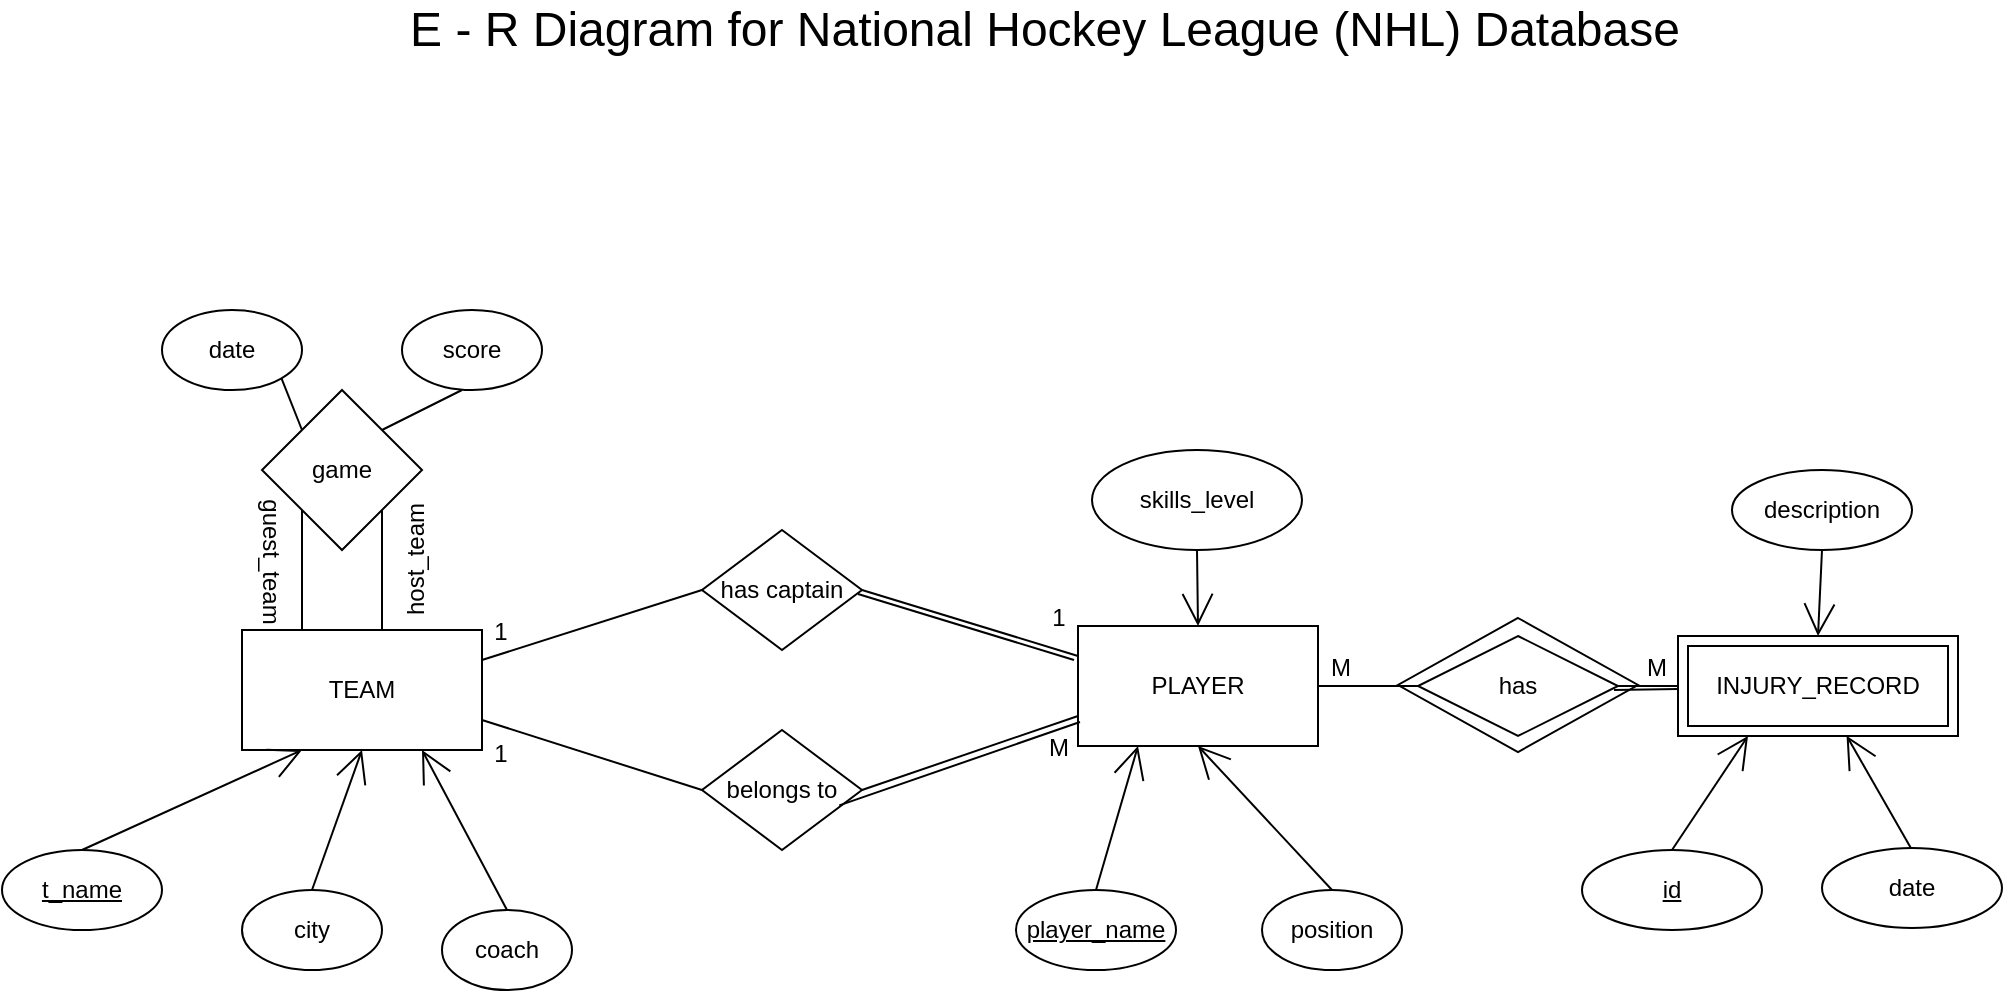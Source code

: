 <mxfile version="15.5.0" type="github" pages="2">
  <diagram id="d9zC-lGGndAZzhyb3sW2" name="ER Diagram">
    <mxGraphModel dx="1234" dy="428" grid="0" gridSize="10" guides="1" tooltips="1" connect="1" arrows="1" fold="1" page="1" pageScale="1" pageWidth="1100" pageHeight="850" math="0" shadow="0">
      <root>
        <mxCell id="0" />
        <mxCell id="1" parent="0" />
        <mxCell id="eGCbK5moHpUyytVhwHf_-2" value="has" style="rhombus;whiteSpace=wrap;html=1;hachureGap=4;pointerEvents=0;" parent="1" vertex="1">
          <mxGeometry x="748" y="435" width="120" height="67" as="geometry" />
        </mxCell>
        <mxCell id="wqVWByTlI-7Odq3gkRI9-9" value="PLAYER" style="rounded=0;whiteSpace=wrap;html=1;hachureGap=4;pointerEvents=0;" parent="1" vertex="1">
          <mxGeometry x="588" y="439" width="120" height="60" as="geometry" />
        </mxCell>
        <mxCell id="wqVWByTlI-7Odq3gkRI9-10" value="TEAM" style="rounded=0;whiteSpace=wrap;html=1;hachureGap=4;pointerEvents=0;" parent="1" vertex="1">
          <mxGeometry x="170" y="441" width="120" height="60" as="geometry" />
        </mxCell>
        <mxCell id="O_S-s7-EXq7uFJvZsdcn-2" style="edgeStyle=none;curved=1;rounded=0;orthogonalLoop=1;jettySize=auto;html=1;exitX=0.5;exitY=0;exitDx=0;exitDy=0;entryX=0.25;entryY=1;entryDx=0;entryDy=0;endArrow=open;startSize=14;endSize=14;sourcePerimeterSpacing=8;targetPerimeterSpacing=8;" parent="1" source="wqVWByTlI-7Odq3gkRI9-12" target="wqVWByTlI-7Odq3gkRI9-10" edge="1">
          <mxGeometry relative="1" as="geometry" />
        </mxCell>
        <mxCell id="wqVWByTlI-7Odq3gkRI9-12" value="&lt;u&gt;t_name&lt;/u&gt;" style="ellipse;whiteSpace=wrap;html=1;hachureGap=4;pointerEvents=0;" parent="1" vertex="1">
          <mxGeometry x="50" y="551" width="80" height="40" as="geometry" />
        </mxCell>
        <mxCell id="wqVWByTlI-7Odq3gkRI9-13" style="edgeStyle=none;curved=1;rounded=0;orthogonalLoop=1;jettySize=auto;html=1;exitX=0.5;exitY=0;exitDx=0;exitDy=0;entryX=0.5;entryY=1;entryDx=0;entryDy=0;endArrow=open;startSize=14;endSize=14;sourcePerimeterSpacing=8;targetPerimeterSpacing=8;" parent="1" source="wqVWByTlI-7Odq3gkRI9-14" target="wqVWByTlI-7Odq3gkRI9-10" edge="1">
          <mxGeometry relative="1" as="geometry" />
        </mxCell>
        <mxCell id="wqVWByTlI-7Odq3gkRI9-14" value="city" style="ellipse;whiteSpace=wrap;html=1;hachureGap=4;pointerEvents=0;" parent="1" vertex="1">
          <mxGeometry x="170" y="571" width="70" height="40" as="geometry" />
        </mxCell>
        <mxCell id="wqVWByTlI-7Odq3gkRI9-15" style="edgeStyle=none;curved=1;rounded=0;orthogonalLoop=1;jettySize=auto;html=1;exitX=0.5;exitY=0;exitDx=0;exitDy=0;entryX=0.75;entryY=1;entryDx=0;entryDy=0;endArrow=open;startSize=14;endSize=14;sourcePerimeterSpacing=8;targetPerimeterSpacing=8;" parent="1" source="wqVWByTlI-7Odq3gkRI9-16" target="wqVWByTlI-7Odq3gkRI9-10" edge="1">
          <mxGeometry relative="1" as="geometry" />
        </mxCell>
        <mxCell id="wqVWByTlI-7Odq3gkRI9-16" value="coach" style="ellipse;whiteSpace=wrap;html=1;hachureGap=4;pointerEvents=0;" parent="1" vertex="1">
          <mxGeometry x="270" y="581" width="65" height="40" as="geometry" />
        </mxCell>
        <mxCell id="wqVWByTlI-7Odq3gkRI9-17" style="edgeStyle=none;curved=1;rounded=0;orthogonalLoop=1;jettySize=auto;html=1;exitX=0.5;exitY=0;exitDx=0;exitDy=0;entryX=0.25;entryY=1;entryDx=0;entryDy=0;endArrow=open;startSize=14;endSize=14;sourcePerimeterSpacing=8;targetPerimeterSpacing=8;" parent="1" source="wqVWByTlI-7Odq3gkRI9-18" target="wqVWByTlI-7Odq3gkRI9-9" edge="1">
          <mxGeometry relative="1" as="geometry" />
        </mxCell>
        <mxCell id="wqVWByTlI-7Odq3gkRI9-18" value="&lt;u&gt;player_name&lt;/u&gt;" style="ellipse;whiteSpace=wrap;html=1;hachureGap=4;pointerEvents=0;" parent="1" vertex="1">
          <mxGeometry x="557" y="571" width="80" height="40" as="geometry" />
        </mxCell>
        <mxCell id="wqVWByTlI-7Odq3gkRI9-19" style="edgeStyle=none;curved=1;rounded=0;orthogonalLoop=1;jettySize=auto;html=1;exitX=0.5;exitY=0;exitDx=0;exitDy=0;entryX=0.5;entryY=1;entryDx=0;entryDy=0;endArrow=open;startSize=14;endSize=14;sourcePerimeterSpacing=8;targetPerimeterSpacing=8;" parent="1" source="wqVWByTlI-7Odq3gkRI9-20" target="wqVWByTlI-7Odq3gkRI9-9" edge="1">
          <mxGeometry relative="1" as="geometry" />
        </mxCell>
        <mxCell id="wqVWByTlI-7Odq3gkRI9-20" value="position" style="ellipse;whiteSpace=wrap;html=1;hachureGap=4;pointerEvents=0;" parent="1" vertex="1">
          <mxGeometry x="680" y="571" width="70" height="40" as="geometry" />
        </mxCell>
        <mxCell id="wqVWByTlI-7Odq3gkRI9-21" style="edgeStyle=none;curved=1;rounded=0;orthogonalLoop=1;jettySize=auto;html=1;exitX=0.5;exitY=1;exitDx=0;exitDy=0;entryX=0.5;entryY=0;entryDx=0;entryDy=0;endArrow=open;startSize=14;endSize=14;sourcePerimeterSpacing=8;targetPerimeterSpacing=8;" parent="1" source="wqVWByTlI-7Odq3gkRI9-22" target="wqVWByTlI-7Odq3gkRI9-9" edge="1">
          <mxGeometry relative="1" as="geometry" />
        </mxCell>
        <mxCell id="wqVWByTlI-7Odq3gkRI9-22" value="skills_level" style="ellipse;whiteSpace=wrap;html=1;hachureGap=4;pointerEvents=0;" parent="1" vertex="1">
          <mxGeometry x="595" y="351" width="105" height="50" as="geometry" />
        </mxCell>
        <mxCell id="wqVWByTlI-7Odq3gkRI9-25" value="has captain" style="rhombus;whiteSpace=wrap;html=1;hachureGap=4;pointerEvents=0;" parent="1" vertex="1">
          <mxGeometry x="400" y="391" width="80" height="60" as="geometry" />
        </mxCell>
        <mxCell id="wqVWByTlI-7Odq3gkRI9-27" value="belongs to" style="rhombus;whiteSpace=wrap;html=1;hachureGap=4;pointerEvents=0;" parent="1" vertex="1">
          <mxGeometry x="400" y="491" width="80" height="60" as="geometry" />
        </mxCell>
        <mxCell id="wqVWByTlI-7Odq3gkRI9-28" value="" style="endArrow=none;html=1;startSize=14;endSize=14;sourcePerimeterSpacing=8;targetPerimeterSpacing=8;exitX=1;exitY=0.5;exitDx=0;exitDy=0;entryX=0;entryY=0.75;entryDx=0;entryDy=0;" parent="1" source="wqVWByTlI-7Odq3gkRI9-27" target="wqVWByTlI-7Odq3gkRI9-9" edge="1">
          <mxGeometry width="50" height="50" relative="1" as="geometry">
            <mxPoint x="520" y="580" as="sourcePoint" />
            <mxPoint x="570" y="530" as="targetPoint" />
          </mxGeometry>
        </mxCell>
        <mxCell id="O_S-s7-EXq7uFJvZsdcn-1" value="has" style="rhombus;whiteSpace=wrap;html=1;hachureGap=4;pointerEvents=0;" parent="1" vertex="1">
          <mxGeometry x="758" y="444" width="100" height="50" as="geometry" />
        </mxCell>
        <mxCell id="XknRJKiyEUMYP_7MPTdw-5" value="game" style="rhombus;whiteSpace=wrap;html=1;hachureGap=4;pointerEvents=0;" parent="1" vertex="1">
          <mxGeometry x="180" y="321" width="80" height="80" as="geometry" />
        </mxCell>
        <mxCell id="XknRJKiyEUMYP_7MPTdw-6" value="date" style="ellipse;whiteSpace=wrap;html=1;hachureGap=4;pointerEvents=0;" parent="1" vertex="1">
          <mxGeometry x="130" y="281" width="70" height="40" as="geometry" />
        </mxCell>
        <mxCell id="XknRJKiyEUMYP_7MPTdw-8" value="score" style="ellipse;whiteSpace=wrap;html=1;hachureGap=4;pointerEvents=0;" parent="1" vertex="1">
          <mxGeometry x="250" y="281" width="70" height="40" as="geometry" />
        </mxCell>
        <mxCell id="XknRJKiyEUMYP_7MPTdw-9" value="" style="endArrow=none;html=1;startSize=14;endSize=14;sourcePerimeterSpacing=8;targetPerimeterSpacing=8;entryX=1;entryY=1;entryDx=0;entryDy=0;exitX=0;exitY=0;exitDx=0;exitDy=0;" parent="1" source="XknRJKiyEUMYP_7MPTdw-5" target="XknRJKiyEUMYP_7MPTdw-6" edge="1">
          <mxGeometry width="50" height="50" relative="1" as="geometry">
            <mxPoint x="110" y="341" as="sourcePoint" />
            <mxPoint x="160" y="291" as="targetPoint" />
          </mxGeometry>
        </mxCell>
        <mxCell id="XknRJKiyEUMYP_7MPTdw-10" value="" style="endArrow=none;html=1;startSize=14;endSize=14;sourcePerimeterSpacing=8;targetPerimeterSpacing=8;exitX=1;exitY=0;exitDx=0;exitDy=0;" parent="1" source="XknRJKiyEUMYP_7MPTdw-5" edge="1">
          <mxGeometry width="50" height="50" relative="1" as="geometry">
            <mxPoint x="360" y="326.86" as="sourcePoint" />
            <mxPoint x="280" y="321" as="targetPoint" />
          </mxGeometry>
        </mxCell>
        <mxCell id="XknRJKiyEUMYP_7MPTdw-12" value="" style="endArrow=none;html=1;startSize=14;endSize=14;sourcePerimeterSpacing=8;targetPerimeterSpacing=8;entryX=0;entryY=1;entryDx=0;entryDy=0;exitX=0.25;exitY=0;exitDx=0;exitDy=0;" parent="1" source="wqVWByTlI-7Odq3gkRI9-10" target="XknRJKiyEUMYP_7MPTdw-5" edge="1">
          <mxGeometry width="50" height="50" relative="1" as="geometry">
            <mxPoint x="190" y="441" as="sourcePoint" />
            <mxPoint x="240" y="391" as="targetPoint" />
          </mxGeometry>
        </mxCell>
        <mxCell id="XknRJKiyEUMYP_7MPTdw-13" value="" style="endArrow=none;html=1;startSize=14;endSize=14;sourcePerimeterSpacing=8;targetPerimeterSpacing=8;entryX=0;entryY=1;entryDx=0;entryDy=0;exitX=0.25;exitY=0;exitDx=0;exitDy=0;" parent="1" edge="1">
          <mxGeometry width="50" height="50" relative="1" as="geometry">
            <mxPoint x="240" y="441" as="sourcePoint" />
            <mxPoint x="240" y="381" as="targetPoint" />
          </mxGeometry>
        </mxCell>
        <mxCell id="XknRJKiyEUMYP_7MPTdw-20" style="edgeStyle=none;curved=1;rounded=0;orthogonalLoop=1;jettySize=auto;html=1;exitX=0.5;exitY=0;exitDx=0;exitDy=0;entryX=0.25;entryY=1;entryDx=0;entryDy=0;endArrow=open;startSize=14;endSize=14;sourcePerimeterSpacing=8;targetPerimeterSpacing=8;" parent="1" source="XknRJKiyEUMYP_7MPTdw-17" target="XknRJKiyEUMYP_7MPTdw-25" edge="1">
          <mxGeometry relative="1" as="geometry">
            <mxPoint x="920" y="511" as="targetPoint" />
          </mxGeometry>
        </mxCell>
        <mxCell id="XknRJKiyEUMYP_7MPTdw-17" value="&lt;u&gt;id&lt;/u&gt;" style="ellipse;whiteSpace=wrap;html=1;hachureGap=4;pointerEvents=0;" parent="1" vertex="1">
          <mxGeometry x="840" y="551" width="90" height="40" as="geometry" />
        </mxCell>
        <mxCell id="XknRJKiyEUMYP_7MPTdw-21" style="edgeStyle=none;curved=1;rounded=0;orthogonalLoop=1;jettySize=auto;html=1;exitX=0.5;exitY=0;exitDx=0;exitDy=0;entryX=0.602;entryY=0.997;entryDx=0;entryDy=0;entryPerimeter=0;endArrow=open;startSize=14;endSize=14;sourcePerimeterSpacing=8;targetPerimeterSpacing=8;" parent="1" target="XknRJKiyEUMYP_7MPTdw-25" edge="1">
          <mxGeometry relative="1" as="geometry">
            <mxPoint x="1005" y="551" as="sourcePoint" />
            <mxPoint x="971.96" y="512.32" as="targetPoint" />
          </mxGeometry>
        </mxCell>
        <mxCell id="XknRJKiyEUMYP_7MPTdw-18" value="date" style="ellipse;whiteSpace=wrap;html=1;hachureGap=4;pointerEvents=0;" parent="1" vertex="1">
          <mxGeometry x="960" y="550" width="90" height="40" as="geometry" />
        </mxCell>
        <mxCell id="XknRJKiyEUMYP_7MPTdw-22" style="edgeStyle=none;curved=1;rounded=0;orthogonalLoop=1;jettySize=auto;html=1;exitX=0.5;exitY=1;exitDx=0;exitDy=0;endArrow=open;startSize=14;endSize=14;sourcePerimeterSpacing=8;targetPerimeterSpacing=8;entryX=0.5;entryY=0;entryDx=0;entryDy=0;" parent="1" source="XknRJKiyEUMYP_7MPTdw-19" target="XknRJKiyEUMYP_7MPTdw-25" edge="1">
          <mxGeometry relative="1" as="geometry">
            <mxPoint x="950" y="451" as="targetPoint" />
          </mxGeometry>
        </mxCell>
        <mxCell id="XknRJKiyEUMYP_7MPTdw-19" value="description" style="ellipse;whiteSpace=wrap;html=1;hachureGap=4;pointerEvents=0;" parent="1" vertex="1">
          <mxGeometry x="915" y="361" width="90" height="40" as="geometry" />
        </mxCell>
        <mxCell id="XknRJKiyEUMYP_7MPTdw-24" value="" style="endArrow=none;html=1;startSize=14;endSize=14;sourcePerimeterSpacing=8;targetPerimeterSpacing=8;entryX=0;entryY=0.5;entryDx=0;entryDy=0;exitX=1;exitY=0.5;exitDx=0;exitDy=0;" parent="1" source="O_S-s7-EXq7uFJvZsdcn-1" target="XknRJKiyEUMYP_7MPTdw-25" edge="1">
          <mxGeometry width="50" height="50" relative="1" as="geometry">
            <mxPoint x="778" y="399" as="sourcePoint" />
            <mxPoint x="888" y="469" as="targetPoint" />
          </mxGeometry>
        </mxCell>
        <mxCell id="XknRJKiyEUMYP_7MPTdw-25" value="INJURY_RECORD" style="shape=ext;margin=3;double=1;whiteSpace=wrap;html=1;align=center;hachureGap=4;pointerEvents=0;" parent="1" vertex="1">
          <mxGeometry x="888" y="444" width="140" height="50" as="geometry" />
        </mxCell>
        <mxCell id="jWixUfJ426eTiWxfZ4fG-1" value="&lt;font style=&quot;font-size: 24px&quot;&gt;E - R Diagram for National Hockey League (NHL) Database&lt;/font&gt;" style="text;html=1;resizable=0;autosize=1;align=center;verticalAlign=middle;points=[];fillColor=none;strokeColor=none;rounded=0;hachureGap=4;pointerEvents=0;" parent="1" vertex="1">
          <mxGeometry x="248" y="129" width="645" height="23" as="geometry" />
        </mxCell>
        <mxCell id="EQGwjVIkFP3nGQ8XmWmx-3" value="" style="endArrow=none;html=1;startSize=14;endSize=14;sourcePerimeterSpacing=8;targetPerimeterSpacing=8;entryX=0;entryY=0.5;entryDx=0;entryDy=0;exitX=1;exitY=0.25;exitDx=0;exitDy=0;" parent="1" source="wqVWByTlI-7Odq3gkRI9-10" target="wqVWByTlI-7Odq3gkRI9-25" edge="1">
          <mxGeometry width="50" height="50" relative="1" as="geometry">
            <mxPoint x="870" y="491" as="sourcePoint" />
            <mxPoint x="900" y="491" as="targetPoint" />
          </mxGeometry>
        </mxCell>
        <mxCell id="EQGwjVIkFP3nGQ8XmWmx-4" value="1" style="text;html=1;align=center;verticalAlign=middle;resizable=0;points=[];autosize=1;strokeColor=none;fillColor=none;" parent="1" vertex="1">
          <mxGeometry x="290" y="433" width="17" height="18" as="geometry" />
        </mxCell>
        <mxCell id="EQGwjVIkFP3nGQ8XmWmx-5" value="1" style="text;html=1;align=center;verticalAlign=middle;resizable=0;points=[];autosize=1;strokeColor=none;fillColor=none;" parent="1" vertex="1">
          <mxGeometry x="569" y="426" width="17" height="18" as="geometry" />
        </mxCell>
        <mxCell id="EQGwjVIkFP3nGQ8XmWmx-6" value="" style="endArrow=none;html=1;startSize=14;endSize=14;sourcePerimeterSpacing=8;targetPerimeterSpacing=8;entryX=0;entryY=0.25;entryDx=0;entryDy=0;exitX=1;exitY=0.5;exitDx=0;exitDy=0;" parent="1" source="wqVWByTlI-7Odq3gkRI9-25" target="wqVWByTlI-7Odq3gkRI9-9" edge="1">
          <mxGeometry width="50" height="50" relative="1" as="geometry">
            <mxPoint x="300" y="466" as="sourcePoint" />
            <mxPoint x="410" y="431" as="targetPoint" />
          </mxGeometry>
        </mxCell>
        <mxCell id="EQGwjVIkFP3nGQ8XmWmx-7" value="" style="endArrow=none;html=1;startSize=14;endSize=14;sourcePerimeterSpacing=8;targetPerimeterSpacing=8;exitX=1;exitY=0.75;exitDx=0;exitDy=0;entryX=0;entryY=0.5;entryDx=0;entryDy=0;" parent="1" source="wqVWByTlI-7Odq3gkRI9-10" target="wqVWByTlI-7Odq3gkRI9-27" edge="1">
          <mxGeometry width="50" height="50" relative="1" as="geometry">
            <mxPoint x="379" y="605" as="sourcePoint" />
            <mxPoint x="487" y="568" as="targetPoint" />
          </mxGeometry>
        </mxCell>
        <mxCell id="EQGwjVIkFP3nGQ8XmWmx-8" value="1" style="text;html=1;align=center;verticalAlign=middle;resizable=0;points=[];autosize=1;strokeColor=none;fillColor=none;" parent="1" vertex="1">
          <mxGeometry x="290" y="494" width="17" height="18" as="geometry" />
        </mxCell>
        <mxCell id="EQGwjVIkFP3nGQ8XmWmx-9" value="M" style="text;html=1;align=center;verticalAlign=middle;resizable=0;points=[];autosize=1;strokeColor=none;fillColor=none;" parent="1" vertex="1">
          <mxGeometry x="568" y="491" width="20" height="18" as="geometry" />
        </mxCell>
        <mxCell id="EQGwjVIkFP3nGQ8XmWmx-11" value="M" style="text;html=1;align=center;verticalAlign=middle;resizable=0;points=[];autosize=1;strokeColor=none;fillColor=none;" parent="1" vertex="1">
          <mxGeometry x="867" y="451" width="20" height="18" as="geometry" />
        </mxCell>
        <mxCell id="EQGwjVIkFP3nGQ8XmWmx-12" value="" style="endArrow=none;html=1;startSize=14;endSize=14;sourcePerimeterSpacing=8;targetPerimeterSpacing=8;exitX=1;exitY=0.5;exitDx=0;exitDy=0;entryX=0;entryY=0.75;entryDx=0;entryDy=0;" parent="1" source="wqVWByTlI-7Odq3gkRI9-9" edge="1">
          <mxGeometry width="50" height="50" relative="1" as="geometry">
            <mxPoint x="650" y="506" as="sourcePoint" />
            <mxPoint x="758" y="469" as="targetPoint" />
          </mxGeometry>
        </mxCell>
        <mxCell id="EQGwjVIkFP3nGQ8XmWmx-13" value="M" style="text;html=1;align=center;verticalAlign=middle;resizable=0;points=[];autosize=1;strokeColor=none;fillColor=none;" parent="1" vertex="1">
          <mxGeometry x="709" y="451" width="20" height="18" as="geometry" />
        </mxCell>
        <mxCell id="eGCbK5moHpUyytVhwHf_-6" value="" style="endArrow=none;html=1;startSize=14;endSize=14;sourcePerimeterSpacing=8;targetPerimeterSpacing=8;exitX=0.858;exitY=0.628;exitDx=0;exitDy=0;entryX=0;entryY=0.75;entryDx=0;entryDy=0;exitPerimeter=0;" parent="1" source="wqVWByTlI-7Odq3gkRI9-27" edge="1">
          <mxGeometry width="50" height="50" relative="1" as="geometry">
            <mxPoint x="481" y="524" as="sourcePoint" />
            <mxPoint x="589" y="487" as="targetPoint" />
          </mxGeometry>
        </mxCell>
        <mxCell id="eGCbK5moHpUyytVhwHf_-7" value="" style="endArrow=none;html=1;startSize=14;endSize=14;sourcePerimeterSpacing=8;targetPerimeterSpacing=8;entryX=0;entryY=0.75;entryDx=0;entryDy=0;" parent="1" edge="1">
          <mxGeometry width="50" height="50" relative="1" as="geometry">
            <mxPoint x="856" y="471" as="sourcePoint" />
            <mxPoint x="888" y="470.5" as="targetPoint" />
          </mxGeometry>
        </mxCell>
        <mxCell id="eGCbK5moHpUyytVhwHf_-8" value="host_team" style="text;html=1;align=center;verticalAlign=middle;resizable=0;points=[];autosize=1;strokeColor=none;fillColor=none;rotation=-90;" parent="1" vertex="1">
          <mxGeometry x="224" y="397" width="66" height="18" as="geometry" />
        </mxCell>
        <mxCell id="eGCbK5moHpUyytVhwHf_-9" value="guest_team" style="text;html=1;align=center;verticalAlign=middle;resizable=0;points=[];autosize=1;strokeColor=none;fillColor=none;rotation=90;" parent="1" vertex="1">
          <mxGeometry x="148" y="397" width="73" height="18" as="geometry" />
        </mxCell>
        <mxCell id="eGCbK5moHpUyytVhwHf_-10" value="" style="endArrow=none;html=1;startSize=14;endSize=14;sourcePerimeterSpacing=8;targetPerimeterSpacing=8;entryX=0;entryY=0.25;entryDx=0;entryDy=0;exitX=1;exitY=0.5;exitDx=0;exitDy=0;" parent="1" edge="1">
          <mxGeometry width="50" height="50" relative="1" as="geometry">
            <mxPoint x="478" y="423" as="sourcePoint" />
            <mxPoint x="586" y="456" as="targetPoint" />
          </mxGeometry>
        </mxCell>
      </root>
    </mxGraphModel>
  </diagram>
  <diagram id="zQEs3l1Kkg9V7mmURtU7" name="Page-2">
    <mxGraphModel dx="1022" dy="428" grid="0" gridSize="10" guides="1" tooltips="1" connect="1" arrows="1" fold="1" page="1" pageScale="1" pageWidth="827" pageHeight="1169" math="0" shadow="0">
      <root>
        <mxCell id="XjkEyJuibRK4L5uCeZj0-0" />
        <mxCell id="XjkEyJuibRK4L5uCeZj0-1" parent="XjkEyJuibRK4L5uCeZj0-0" />
        <mxCell id="XjkEyJuibRK4L5uCeZj0-2" value="Relational Model" style="text;html=1;align=center;verticalAlign=middle;resizable=0;points=[];autosize=1;strokeColor=none;fillColor=none;" vertex="1" parent="XjkEyJuibRK4L5uCeZj0-1">
          <mxGeometry x="414" y="60" width="100" height="20" as="geometry" />
        </mxCell>
        <mxCell id="XjkEyJuibRK4L5uCeZj0-3" value="TEAM" style="swimlane;childLayout=stackLayout;horizontal=1;startSize=30;horizontalStack=0;rounded=1;fontSize=14;fontStyle=0;strokeWidth=2;resizeParent=0;resizeLast=1;shadow=0;dashed=0;align=center;" vertex="1" parent="XjkEyJuibRK4L5uCeZj0-1">
          <mxGeometry x="142" y="122" width="160" height="120" as="geometry" />
        </mxCell>
        <mxCell id="XjkEyJuibRK4L5uCeZj0-4" value="+Attribute1&#xa;+Attribute2&#xa;+Attribute3" style="align=left;strokeColor=none;fillColor=none;spacingLeft=4;fontSize=12;verticalAlign=top;resizable=0;rotatable=0;part=1;" vertex="1" parent="XjkEyJuibRK4L5uCeZj0-3">
          <mxGeometry y="30" width="160" height="90" as="geometry" />
        </mxCell>
      </root>
    </mxGraphModel>
  </diagram>
</mxfile>
